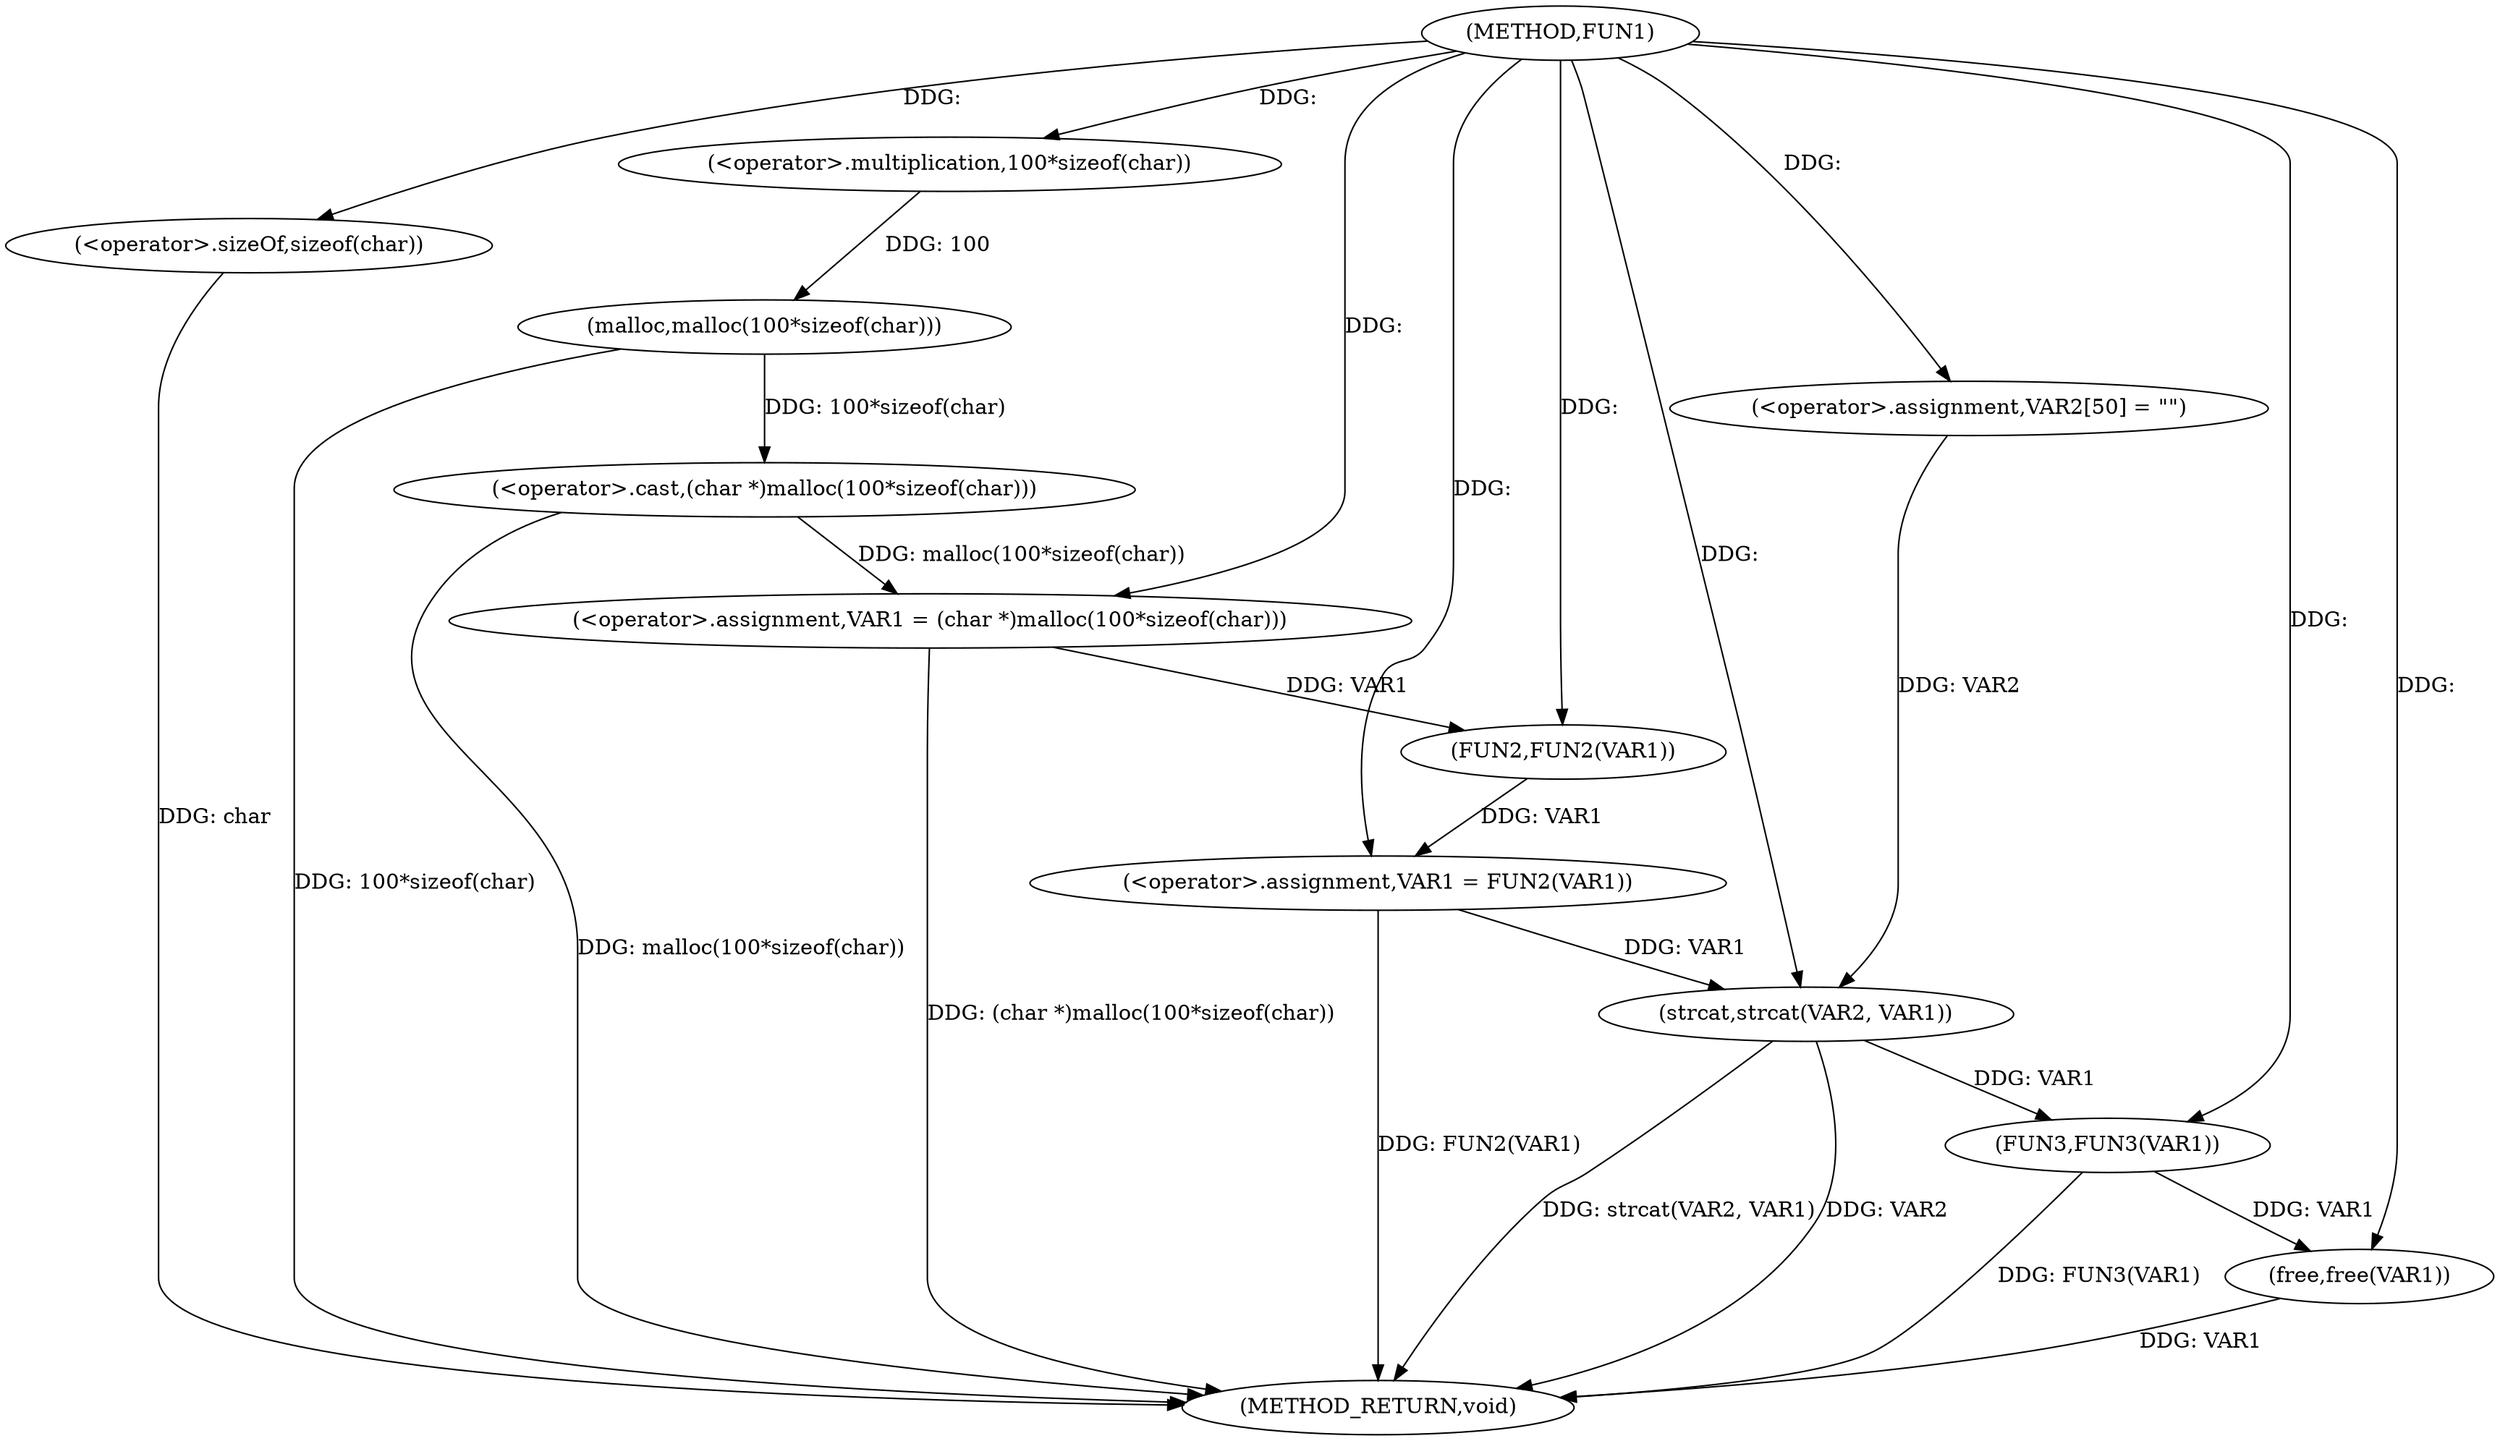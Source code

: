 digraph FUN1 {  
"1000100" [label = "(METHOD,FUN1)" ]
"1000128" [label = "(METHOD_RETURN,void)" ]
"1000103" [label = "(<operator>.assignment,VAR1 = (char *)malloc(100*sizeof(char)))" ]
"1000105" [label = "(<operator>.cast,(char *)malloc(100*sizeof(char)))" ]
"1000107" [label = "(malloc,malloc(100*sizeof(char)))" ]
"1000108" [label = "(<operator>.multiplication,100*sizeof(char))" ]
"1000110" [label = "(<operator>.sizeOf,sizeof(char))" ]
"1000112" [label = "(<operator>.assignment,VAR1 = FUN2(VAR1))" ]
"1000114" [label = "(FUN2,FUN2(VAR1))" ]
"1000118" [label = "(<operator>.assignment,VAR2[50] = \"\")" ]
"1000121" [label = "(strcat,strcat(VAR2, VAR1))" ]
"1000124" [label = "(FUN3,FUN3(VAR1))" ]
"1000126" [label = "(free,free(VAR1))" ]
  "1000107" -> "1000128"  [ label = "DDG: 100*sizeof(char)"] 
  "1000105" -> "1000128"  [ label = "DDG: malloc(100*sizeof(char))"] 
  "1000103" -> "1000128"  [ label = "DDG: (char *)malloc(100*sizeof(char))"] 
  "1000112" -> "1000128"  [ label = "DDG: FUN2(VAR1)"] 
  "1000121" -> "1000128"  [ label = "DDG: strcat(VAR2, VAR1)"] 
  "1000126" -> "1000128"  [ label = "DDG: VAR1"] 
  "1000121" -> "1000128"  [ label = "DDG: VAR2"] 
  "1000110" -> "1000128"  [ label = "DDG: char"] 
  "1000124" -> "1000128"  [ label = "DDG: FUN3(VAR1)"] 
  "1000105" -> "1000103"  [ label = "DDG: malloc(100*sizeof(char))"] 
  "1000100" -> "1000103"  [ label = "DDG: "] 
  "1000107" -> "1000105"  [ label = "DDG: 100*sizeof(char)"] 
  "1000108" -> "1000107"  [ label = "DDG: 100"] 
  "1000100" -> "1000108"  [ label = "DDG: "] 
  "1000100" -> "1000110"  [ label = "DDG: "] 
  "1000114" -> "1000112"  [ label = "DDG: VAR1"] 
  "1000100" -> "1000112"  [ label = "DDG: "] 
  "1000103" -> "1000114"  [ label = "DDG: VAR1"] 
  "1000100" -> "1000114"  [ label = "DDG: "] 
  "1000100" -> "1000118"  [ label = "DDG: "] 
  "1000118" -> "1000121"  [ label = "DDG: VAR2"] 
  "1000100" -> "1000121"  [ label = "DDG: "] 
  "1000112" -> "1000121"  [ label = "DDG: VAR1"] 
  "1000121" -> "1000124"  [ label = "DDG: VAR1"] 
  "1000100" -> "1000124"  [ label = "DDG: "] 
  "1000124" -> "1000126"  [ label = "DDG: VAR1"] 
  "1000100" -> "1000126"  [ label = "DDG: "] 
}
